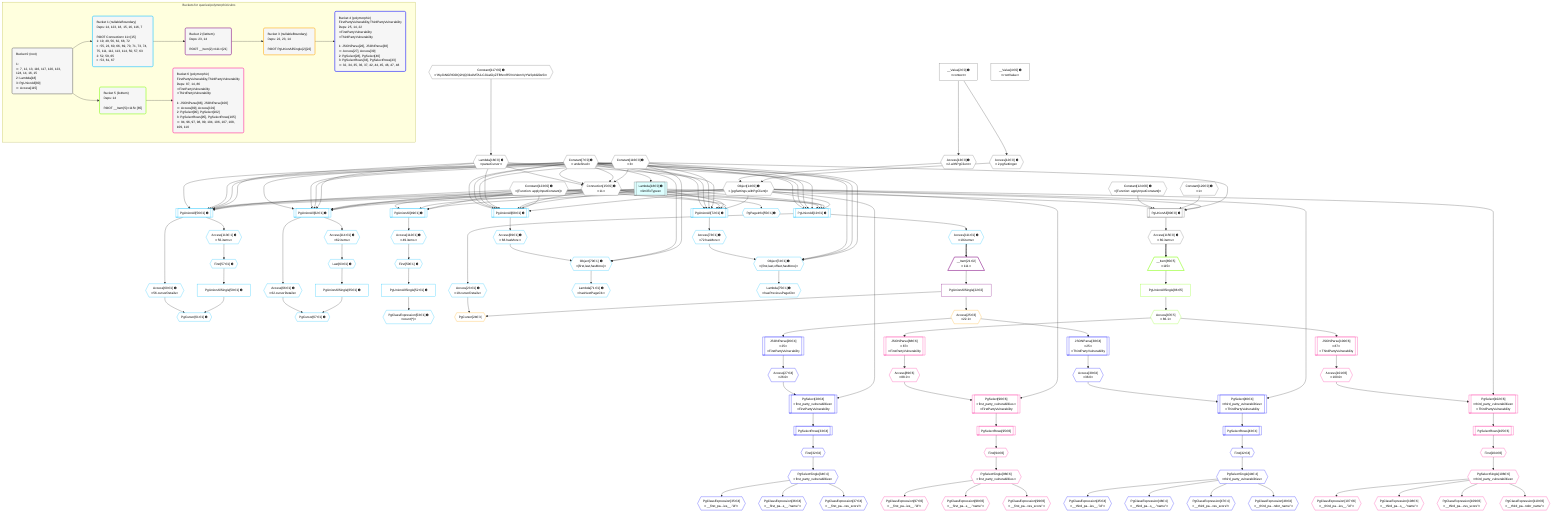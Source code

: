 %%{init: {'themeVariables': { 'fontSize': '12px'}}}%%
graph TD
    classDef path fill:#eee,stroke:#000,color:#000
    classDef plan fill:#fff,stroke-width:1px,color:#000
    classDef itemplan fill:#fff,stroke-width:2px,color:#000
    classDef unbatchedplan fill:#dff,stroke-width:1px,color:#000
    classDef sideeffectplan fill:#fcc,stroke-width:2px,color:#000
    classDef bucket fill:#f6f6f6,color:#000,stroke-width:2px,text-align:left


    %% plan dependencies
    PgUnionAll80[["PgUnionAll[80∈0] ➊"]]:::plan
    Object14{{"Object[14∈0] ➊<br />ᐸ{pgSettings,withPgClient}ᐳ"}}:::plan
    Constant116{{"Constant[116∈0] ➊<br />ᐸ3ᐳ"}}:::plan
    Constant120{{"Constant[120∈0] ➊<br />ᐸ1ᐳ"}}:::plan
    Constant124{{"Constant[124∈0] ➊<br />ᐸ[Function: applyInputConstant]ᐳ"}}:::plan
    Lambda18[["Lambda[18∈0] ➊<br />ᐸlimitToTypesᐳ"]]:::unbatchedplan
    Object14 & Constant116 & Constant120 & Constant124 & Lambda18 --> PgUnionAll80
    Connection15{{"Connection[15∈0] ➊<br />ᐸ11ᐳ"}}:::plan
    Constant7{{"Constant[7∈0] ➊<br />ᐸundefinedᐳ"}}:::plan
    Lambda16{{"Lambda[16∈0] ➊<br />ᐸparseCursorᐳ"}}:::plan
    Constant116 & Constant7 & Constant7 & Lambda16 --> Connection15
    Access12{{"Access[12∈0] ➊<br />ᐸ2.pgSettingsᐳ"}}:::plan
    Access13{{"Access[13∈0] ➊<br />ᐸ2.withPgClientᐳ"}}:::plan
    Access12 & Access13 --> Object14
    __Value2["__Value[2∈0] ➊<br />ᐸcontextᐳ"]:::plan
    __Value2 --> Access12
    __Value2 --> Access13
    Constant117{{"Constant[117∈0] ➊<br />ᐸ'WyJkNGRlODQ2NjQ3IiwiMTAiLCJUaGlyZFBhcnR5VnVsbmVyYWJpbGl0eSIᐳ"}}:::plan
    Constant117 --> Lambda16
    Constant7 --> Lambda18
    Access115{{"Access[115∈0] ➊<br />ᐸ80.itemsᐳ"}}:::plan
    PgUnionAll80 --> Access115
    __Value4["__Value[4∈0] ➊<br />ᐸrootValueᐳ"]:::plan
    Constant123{{"Constant[123∈0] ➊<br />ᐸ[Function: applyInputConstant]ᐳ"}}:::plan
    PgUnionAll19[["PgUnionAll[19∈1] ➊"]]:::plan
    Object14 & Constant123 & Lambda18 & Connection15 & Lambda16 & Constant116 & Constant7 & Constant7 --> PgUnionAll19
    PgUnionAll56[["PgUnionAll[56∈1] ➊"]]:::plan
    Object14 & Constant123 & Lambda18 & Connection15 & Lambda16 & Constant116 & Constant7 & Constant7 --> PgUnionAll56
    PgUnionAll62[["PgUnionAll[62∈1] ➊"]]:::plan
    Object14 & Constant123 & Lambda18 & Connection15 & Lambda16 & Constant116 & Constant7 & Constant7 --> PgUnionAll62
    PgUnionAll68[["PgUnionAll[68∈1] ➊"]]:::plan
    Object14 & Constant123 & Lambda18 & Connection15 & Lambda16 & Constant116 & Constant7 & Constant7 --> PgUnionAll68
    PgUnionAll72[["PgUnionAll[72∈1] ➊"]]:::plan
    Object14 & Constant123 & Lambda18 & Connection15 & Lambda16 & Constant116 & Constant7 & Constant7 --> PgUnionAll72
    PgUnionAll49[["PgUnionAll[49∈1] ➊"]]:::plan
    Object14 & Constant123 & Lambda18 & Connection15 --> PgUnionAll49
    Object74{{"Object[74∈1] ➊<br />ᐸ{first,last,offset,hasMore}ᐳ"}}:::plan
    Access73{{"Access[73∈1] ➊<br />ᐸ72.hasMoreᐳ"}}:::plan
    Constant116 & Constant7 & Constant7 & Access73 --> Object74
    Object70{{"Object[70∈1] ➊<br />ᐸ{first,last,hasMore}ᐳ"}}:::plan
    Access69{{"Access[69∈1] ➊<br />ᐸ68.hasMoreᐳ"}}:::plan
    Constant116 & Constant7 & Access69 --> Object70
    PgCursor61{{"PgCursor[61∈1] ➊"}}:::plan
    PgUnionAllSingle59["PgUnionAllSingle[59∈1] ➊"]:::plan
    Access60{{"Access[60∈1] ➊<br />ᐸ56.cursorDetailsᐳ"}}:::plan
    PgUnionAllSingle59 & Access60 --> PgCursor61
    PgCursor67{{"PgCursor[67∈1] ➊"}}:::plan
    PgUnionAllSingle65["PgUnionAllSingle[65∈1] ➊"]:::plan
    Access66{{"Access[66∈1] ➊<br />ᐸ62.cursorDetailsᐳ"}}:::plan
    PgUnionAllSingle65 & Access66 --> PgCursor67
    Access23{{"Access[23∈1] ➊<br />ᐸ19.cursorDetailsᐳ"}}:::plan
    PgUnionAll19 --> Access23
    First50{{"First[50∈1] ➊"}}:::plan
    Access112{{"Access[112∈1] ➊<br />ᐸ49.itemsᐳ"}}:::plan
    Access112 --> First50
    PgUnionAllSingle52["PgUnionAllSingle[52∈1] ➊"]:::plan
    First50 --> PgUnionAllSingle52
    PgClassExpression53{{"PgClassExpression[53∈1] ➊<br />ᐸcount(*)ᐳ"}}:::plan
    PgUnionAllSingle52 --> PgClassExpression53
    PgPageInfo55{{"PgPageInfo[55∈1] ➊"}}:::plan
    Connection15 --> PgPageInfo55
    First57{{"First[57∈1] ➊"}}:::plan
    Access113{{"Access[113∈1] ➊<br />ᐸ56.itemsᐳ"}}:::plan
    Access113 --> First57
    First57 --> PgUnionAllSingle59
    PgUnionAll56 --> Access60
    Last63{{"Last[63∈1] ➊"}}:::plan
    Access114{{"Access[114∈1] ➊<br />ᐸ62.itemsᐳ"}}:::plan
    Access114 --> Last63
    Last63 --> PgUnionAllSingle65
    PgUnionAll62 --> Access66
    PgUnionAll68 --> Access69
    Lambda71{{"Lambda[71∈1] ➊<br />ᐸhasNextPageCbᐳ"}}:::plan
    Object70 --> Lambda71
    PgUnionAll72 --> Access73
    Lambda75{{"Lambda[75∈1] ➊<br />ᐸhasPreviousPageCbᐳ"}}:::plan
    Object74 --> Lambda75
    Access111{{"Access[111∈1] ➊<br />ᐸ19.itemsᐳ"}}:::plan
    PgUnionAll19 --> Access111
    PgUnionAll49 --> Access112
    PgUnionAll56 --> Access113
    PgUnionAll62 --> Access114
    __Item21[/"__Item[21∈2]<br />ᐸ111ᐳ"\]:::itemplan
    Access111 ==> __Item21
    PgUnionAllSingle22["PgUnionAllSingle[22∈2]"]:::plan
    __Item21 --> PgUnionAllSingle22
    PgCursor24{{"PgCursor[24∈3]"}}:::plan
    PgUnionAllSingle22 & Access23 --> PgCursor24
    Access25{{"Access[25∈3]<br />ᐸ22.1ᐳ"}}:::plan
    PgUnionAllSingle22 --> Access25
    PgSelect28[["PgSelect[28∈4]<br />ᐸfirst_party_vulnerabilitiesᐳ<br />ᐳFirstPartyVulnerability"]]:::plan
    Access27{{"Access[27∈4]<br />ᐸ26.0ᐳ"}}:::plan
    Object14 & Access27 --> PgSelect28
    PgSelect40[["PgSelect[40∈4]<br />ᐸthird_party_vulnerabilitiesᐳ<br />ᐳThirdPartyVulnerability"]]:::plan
    Access39{{"Access[39∈4]<br />ᐸ38.0ᐳ"}}:::plan
    Object14 & Access39 --> PgSelect40
    JSONParse26[["JSONParse[26∈4]<br />ᐸ25ᐳ<br />ᐳFirstPartyVulnerability"]]:::plan
    Access25 --> JSONParse26
    JSONParse26 --> Access27
    First32{{"First[32∈4]"}}:::plan
    PgSelectRows33[["PgSelectRows[33∈4]"]]:::plan
    PgSelectRows33 --> First32
    PgSelect28 --> PgSelectRows33
    PgSelectSingle34{{"PgSelectSingle[34∈4]<br />ᐸfirst_party_vulnerabilitiesᐳ"}}:::plan
    First32 --> PgSelectSingle34
    PgClassExpression35{{"PgClassExpression[35∈4]<br />ᐸ__first_pa...ies__.”id”ᐳ"}}:::plan
    PgSelectSingle34 --> PgClassExpression35
    PgClassExpression36{{"PgClassExpression[36∈4]<br />ᐸ__first_pa...s__.”name”ᐳ"}}:::plan
    PgSelectSingle34 --> PgClassExpression36
    PgClassExpression37{{"PgClassExpression[37∈4]<br />ᐸ__first_pa...vss_score”ᐳ"}}:::plan
    PgSelectSingle34 --> PgClassExpression37
    JSONParse38[["JSONParse[38∈4]<br />ᐸ25ᐳ<br />ᐳThirdPartyVulnerability"]]:::plan
    Access25 --> JSONParse38
    JSONParse38 --> Access39
    First42{{"First[42∈4]"}}:::plan
    PgSelectRows43[["PgSelectRows[43∈4]"]]:::plan
    PgSelectRows43 --> First42
    PgSelect40 --> PgSelectRows43
    PgSelectSingle44{{"PgSelectSingle[44∈4]<br />ᐸthird_party_vulnerabilitiesᐳ"}}:::plan
    First42 --> PgSelectSingle44
    PgClassExpression45{{"PgClassExpression[45∈4]<br />ᐸ__third_pa...ies__.”id”ᐳ"}}:::plan
    PgSelectSingle44 --> PgClassExpression45
    PgClassExpression46{{"PgClassExpression[46∈4]<br />ᐸ__third_pa...s__.”name”ᐳ"}}:::plan
    PgSelectSingle44 --> PgClassExpression46
    PgClassExpression47{{"PgClassExpression[47∈4]<br />ᐸ__third_pa...vss_score”ᐳ"}}:::plan
    PgSelectSingle44 --> PgClassExpression47
    PgClassExpression48{{"PgClassExpression[48∈4]<br />ᐸ__third_pa...ndor_name”ᐳ"}}:::plan
    PgSelectSingle44 --> PgClassExpression48
    __Item85[/"__Item[85∈5]<br />ᐸ115ᐳ"\]:::itemplan
    Access115 ==> __Item85
    PgUnionAllSingle86["PgUnionAllSingle[86∈5]"]:::plan
    __Item85 --> PgUnionAllSingle86
    Access87{{"Access[87∈5]<br />ᐸ86.1ᐳ"}}:::plan
    PgUnionAllSingle86 --> Access87
    PgSelect90[["PgSelect[90∈6]<br />ᐸfirst_party_vulnerabilitiesᐳ<br />ᐳFirstPartyVulnerability"]]:::plan
    Access89{{"Access[89∈6]<br />ᐸ88.0ᐳ"}}:::plan
    Object14 & Access89 --> PgSelect90
    PgSelect102[["PgSelect[102∈6]<br />ᐸthird_party_vulnerabilitiesᐳ<br />ᐳThirdPartyVulnerability"]]:::plan
    Access101{{"Access[101∈6]<br />ᐸ100.0ᐳ"}}:::plan
    Object14 & Access101 --> PgSelect102
    JSONParse88[["JSONParse[88∈6]<br />ᐸ87ᐳ<br />ᐳFirstPartyVulnerability"]]:::plan
    Access87 --> JSONParse88
    JSONParse88 --> Access89
    First94{{"First[94∈6]"}}:::plan
    PgSelectRows95[["PgSelectRows[95∈6]"]]:::plan
    PgSelectRows95 --> First94
    PgSelect90 --> PgSelectRows95
    PgSelectSingle96{{"PgSelectSingle[96∈6]<br />ᐸfirst_party_vulnerabilitiesᐳ"}}:::plan
    First94 --> PgSelectSingle96
    PgClassExpression97{{"PgClassExpression[97∈6]<br />ᐸ__first_pa...ies__.”id”ᐳ"}}:::plan
    PgSelectSingle96 --> PgClassExpression97
    PgClassExpression98{{"PgClassExpression[98∈6]<br />ᐸ__first_pa...s__.”name”ᐳ"}}:::plan
    PgSelectSingle96 --> PgClassExpression98
    PgClassExpression99{{"PgClassExpression[99∈6]<br />ᐸ__first_pa...vss_score”ᐳ"}}:::plan
    PgSelectSingle96 --> PgClassExpression99
    JSONParse100[["JSONParse[100∈6]<br />ᐸ87ᐳ<br />ᐳThirdPartyVulnerability"]]:::plan
    Access87 --> JSONParse100
    JSONParse100 --> Access101
    First104{{"First[104∈6]"}}:::plan
    PgSelectRows105[["PgSelectRows[105∈6]"]]:::plan
    PgSelectRows105 --> First104
    PgSelect102 --> PgSelectRows105
    PgSelectSingle106{{"PgSelectSingle[106∈6]<br />ᐸthird_party_vulnerabilitiesᐳ"}}:::plan
    First104 --> PgSelectSingle106
    PgClassExpression107{{"PgClassExpression[107∈6]<br />ᐸ__third_pa...ies__.”id”ᐳ"}}:::plan
    PgSelectSingle106 --> PgClassExpression107
    PgClassExpression108{{"PgClassExpression[108∈6]<br />ᐸ__third_pa...s__.”name”ᐳ"}}:::plan
    PgSelectSingle106 --> PgClassExpression108
    PgClassExpression109{{"PgClassExpression[109∈6]<br />ᐸ__third_pa...vss_score”ᐳ"}}:::plan
    PgSelectSingle106 --> PgClassExpression109
    PgClassExpression110{{"PgClassExpression[110∈6]<br />ᐸ__third_pa...ndor_name”ᐳ"}}:::plan
    PgSelectSingle106 --> PgClassExpression110

    %% define steps

    subgraph "Buckets for queries/polymorphic/vulns"
    Bucket0("Bucket 0 (root)<br /><br />1: <br />ᐳ: 7, 12, 13, 116, 117, 120, 123, 124, 14, 16, 15<br />2: Lambda[18]<br />3: PgUnionAll[80]<br />ᐳ: Access[115]"):::bucket
    classDef bucket0 stroke:#696969
    class Bucket0,__Value2,__Value4,Constant7,Access12,Access13,Object14,Connection15,Lambda16,Lambda18,PgUnionAll80,Access115,Constant116,Constant117,Constant120,Constant123,Constant124 bucket0
    Bucket1("Bucket 1 (nullableBoundary)<br />Deps: 14, 123, 18, 15, 16, 116, 7<br /><br />ROOT Connectionᐸ11ᐳ[15]<br />1: 19, 49, 56, 62, 68, 72<br />ᐳ: 55, 23, 60, 66, 69, 70, 71, 73, 74, 75, 111, 112, 113, 114, 50, 57, 63<br />2: 52, 59, 65<br />ᐳ: 53, 61, 67"):::bucket
    classDef bucket1 stroke:#00bfff
    class Bucket1,PgUnionAll19,Access23,PgUnionAll49,First50,PgUnionAllSingle52,PgClassExpression53,PgPageInfo55,PgUnionAll56,First57,PgUnionAllSingle59,Access60,PgCursor61,PgUnionAll62,Last63,PgUnionAllSingle65,Access66,PgCursor67,PgUnionAll68,Access69,Object70,Lambda71,PgUnionAll72,Access73,Object74,Lambda75,Access111,Access112,Access113,Access114 bucket1
    Bucket2("Bucket 2 (listItem)<br />Deps: 23, 14<br /><br />ROOT __Item{2}ᐸ111ᐳ[21]"):::bucket
    classDef bucket2 stroke:#7f007f
    class Bucket2,__Item21,PgUnionAllSingle22 bucket2
    Bucket3("Bucket 3 (nullableBoundary)<br />Deps: 22, 23, 14<br /><br />ROOT PgUnionAllSingle{2}[22]"):::bucket
    classDef bucket3 stroke:#ffa500
    class Bucket3,PgCursor24,Access25 bucket3
    Bucket4("Bucket 4 (polymorphic)<br />FirstPartyVulnerability,ThirdPartyVulnerability<br />Deps: 25, 14, 22<br />ᐳFirstPartyVulnerability<br />ᐳThirdPartyVulnerability<br /><br />1: JSONParse[26], JSONParse[38]<br />ᐳ: Access[27], Access[39]<br />2: PgSelect[28], PgSelect[40]<br />3: PgSelectRows[33], PgSelectRows[43]<br />ᐳ: 32, 34, 35, 36, 37, 42, 44, 45, 46, 47, 48"):::bucket
    classDef bucket4 stroke:#0000ff
    class Bucket4,JSONParse26,Access27,PgSelect28,First32,PgSelectRows33,PgSelectSingle34,PgClassExpression35,PgClassExpression36,PgClassExpression37,JSONParse38,Access39,PgSelect40,First42,PgSelectRows43,PgSelectSingle44,PgClassExpression45,PgClassExpression46,PgClassExpression47,PgClassExpression48 bucket4
    Bucket5("Bucket 5 (listItem)<br />Deps: 14<br /><br />ROOT __Item{5}ᐸ115ᐳ[85]"):::bucket
    classDef bucket5 stroke:#7fff00
    class Bucket5,__Item85,PgUnionAllSingle86,Access87 bucket5
    Bucket6("Bucket 6 (polymorphic)<br />FirstPartyVulnerability,ThirdPartyVulnerability<br />Deps: 87, 14, 86<br />ᐳFirstPartyVulnerability<br />ᐳThirdPartyVulnerability<br /><br />1: JSONParse[88], JSONParse[100]<br />ᐳ: Access[89], Access[101]<br />2: PgSelect[90], PgSelect[102]<br />3: PgSelectRows[95], PgSelectRows[105]<br />ᐳ: 94, 96, 97, 98, 99, 104, 106, 107, 108, 109, 110"):::bucket
    classDef bucket6 stroke:#ff1493
    class Bucket6,JSONParse88,Access89,PgSelect90,First94,PgSelectRows95,PgSelectSingle96,PgClassExpression97,PgClassExpression98,PgClassExpression99,JSONParse100,Access101,PgSelect102,First104,PgSelectRows105,PgSelectSingle106,PgClassExpression107,PgClassExpression108,PgClassExpression109,PgClassExpression110 bucket6
    Bucket0 --> Bucket1 & Bucket5
    Bucket1 --> Bucket2
    Bucket2 --> Bucket3
    Bucket3 --> Bucket4
    Bucket5 --> Bucket6
    end